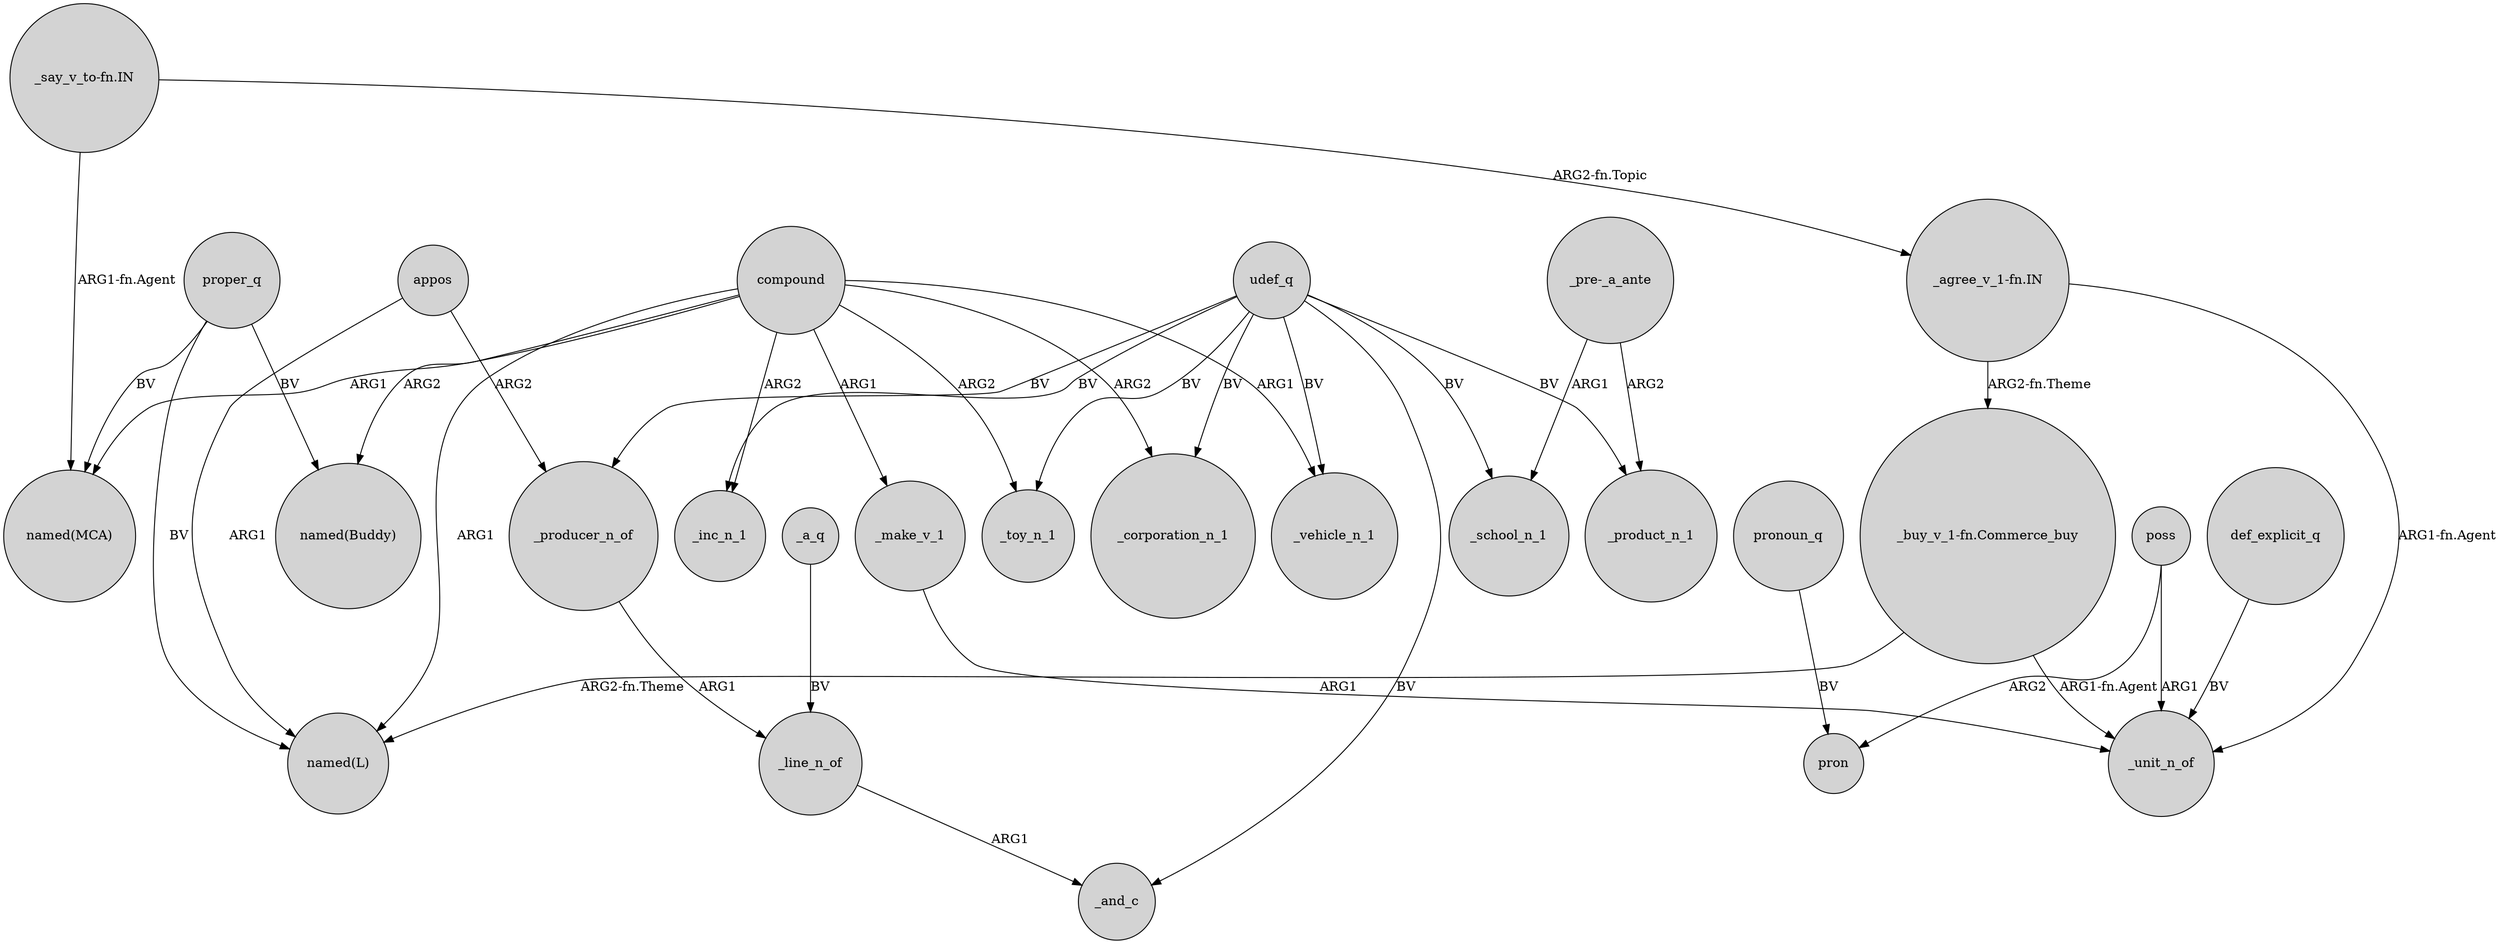 digraph {
	node [shape=circle style=filled]
	"_agree_v_1-fn.IN" -> "_buy_v_1-fn.Commerce_buy" [label="ARG2-fn.Theme"]
	udef_q -> _inc_n_1 [label=BV]
	proper_q -> "named(L)" [label=BV]
	poss -> pron [label=ARG2]
	_make_v_1 -> _unit_n_of [label=ARG1]
	def_explicit_q -> _unit_n_of [label=BV]
	"_pre-_a_ante" -> _school_n_1 [label=ARG1]
	_line_n_of -> _and_c [label=ARG1]
	"_buy_v_1-fn.Commerce_buy" -> "named(L)" [label="ARG2-fn.Theme"]
	compound -> _corporation_n_1 [label=ARG2]
	compound -> _toy_n_1 [label=ARG2]
	compound -> "named(L)" [label=ARG1]
	"_say_v_to-fn.IN" -> "_agree_v_1-fn.IN" [label="ARG2-fn.Topic"]
	compound -> "named(MCA)" [label=ARG1]
	appos -> "named(L)" [label=ARG1]
	_a_q -> _line_n_of [label=BV]
	udef_q -> _vehicle_n_1 [label=BV]
	compound -> _vehicle_n_1 [label=ARG1]
	"_buy_v_1-fn.Commerce_buy" -> _unit_n_of [label="ARG1-fn.Agent"]
	proper_q -> "named(MCA)" [label=BV]
	pronoun_q -> pron [label=BV]
	udef_q -> _corporation_n_1 [label=BV]
	poss -> _unit_n_of [label=ARG1]
	"_agree_v_1-fn.IN" -> _unit_n_of [label="ARG1-fn.Agent"]
	_producer_n_of -> _line_n_of [label=ARG1]
	"_pre-_a_ante" -> _product_n_1 [label=ARG2]
	udef_q -> _toy_n_1 [label=BV]
	"_say_v_to-fn.IN" -> "named(MCA)" [label="ARG1-fn.Agent"]
	udef_q -> _product_n_1 [label=BV]
	appos -> _producer_n_of [label=ARG2]
	compound -> "named(Buddy)" [label=ARG2]
	proper_q -> "named(Buddy)" [label=BV]
	compound -> _make_v_1 [label=ARG1]
	udef_q -> _school_n_1 [label=BV]
	udef_q -> _and_c [label=BV]
	compound -> _inc_n_1 [label=ARG2]
	udef_q -> _producer_n_of [label=BV]
}
